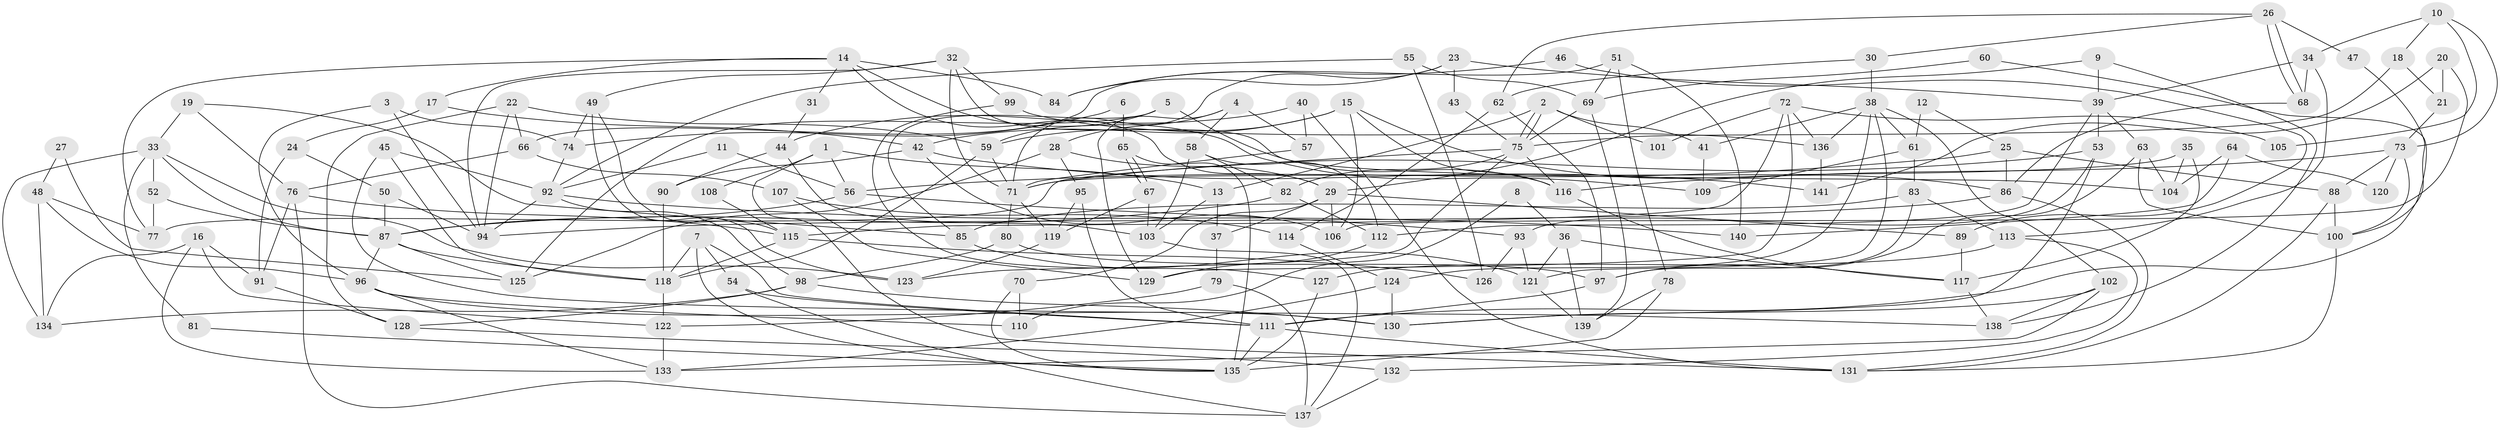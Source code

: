 // Generated by graph-tools (version 1.1) at 2025/26/03/09/25 03:26:17]
// undirected, 141 vertices, 282 edges
graph export_dot {
graph [start="1"]
  node [color=gray90,style=filled];
  1;
  2;
  3;
  4;
  5;
  6;
  7;
  8;
  9;
  10;
  11;
  12;
  13;
  14;
  15;
  16;
  17;
  18;
  19;
  20;
  21;
  22;
  23;
  24;
  25;
  26;
  27;
  28;
  29;
  30;
  31;
  32;
  33;
  34;
  35;
  36;
  37;
  38;
  39;
  40;
  41;
  42;
  43;
  44;
  45;
  46;
  47;
  48;
  49;
  50;
  51;
  52;
  53;
  54;
  55;
  56;
  57;
  58;
  59;
  60;
  61;
  62;
  63;
  64;
  65;
  66;
  67;
  68;
  69;
  70;
  71;
  72;
  73;
  74;
  75;
  76;
  77;
  78;
  79;
  80;
  81;
  82;
  83;
  84;
  85;
  86;
  87;
  88;
  89;
  90;
  91;
  92;
  93;
  94;
  95;
  96;
  97;
  98;
  99;
  100;
  101;
  102;
  103;
  104;
  105;
  106;
  107;
  108;
  109;
  110;
  111;
  112;
  113;
  114;
  115;
  116;
  117;
  118;
  119;
  120;
  121;
  122;
  123;
  124;
  125;
  126;
  127;
  128;
  129;
  130;
  131;
  132;
  133;
  134;
  135;
  136;
  137;
  138;
  139;
  140;
  141;
  1 -- 56;
  1 -- 131;
  1 -- 13;
  1 -- 108;
  2 -- 13;
  2 -- 75;
  2 -- 75;
  2 -- 41;
  2 -- 101;
  3 -- 94;
  3 -- 74;
  3 -- 96;
  4 -- 28;
  4 -- 58;
  4 -- 57;
  4 -- 129;
  5 -- 59;
  5 -- 85;
  5 -- 116;
  5 -- 125;
  6 -- 74;
  6 -- 65;
  7 -- 118;
  7 -- 111;
  7 -- 54;
  7 -- 135;
  8 -- 110;
  8 -- 36;
  9 -- 138;
  9 -- 39;
  9 -- 29;
  10 -- 18;
  10 -- 73;
  10 -- 34;
  10 -- 105;
  11 -- 92;
  11 -- 56;
  12 -- 25;
  12 -- 61;
  13 -- 37;
  13 -- 103;
  14 -- 77;
  14 -- 109;
  14 -- 17;
  14 -- 29;
  14 -- 31;
  14 -- 84;
  15 -- 106;
  15 -- 116;
  15 -- 42;
  15 -- 59;
  15 -- 86;
  16 -- 134;
  16 -- 122;
  16 -- 91;
  16 -- 133;
  17 -- 42;
  17 -- 24;
  18 -- 75;
  18 -- 21;
  19 -- 76;
  19 -- 33;
  19 -- 85;
  20 -- 141;
  20 -- 106;
  20 -- 21;
  21 -- 73;
  22 -- 59;
  22 -- 66;
  22 -- 94;
  22 -- 128;
  23 -- 39;
  23 -- 71;
  23 -- 43;
  23 -- 84;
  24 -- 91;
  24 -- 50;
  25 -- 86;
  25 -- 56;
  25 -- 88;
  26 -- 68;
  26 -- 68;
  26 -- 62;
  26 -- 30;
  26 -- 47;
  27 -- 48;
  27 -- 125;
  28 -- 29;
  28 -- 125;
  28 -- 95;
  29 -- 37;
  29 -- 70;
  29 -- 89;
  29 -- 106;
  30 -- 62;
  30 -- 38;
  31 -- 44;
  32 -- 94;
  32 -- 71;
  32 -- 49;
  32 -- 99;
  32 -- 104;
  33 -- 87;
  33 -- 123;
  33 -- 52;
  33 -- 81;
  33 -- 134;
  34 -- 68;
  34 -- 39;
  34 -- 113;
  35 -- 71;
  35 -- 104;
  35 -- 117;
  36 -- 117;
  36 -- 121;
  36 -- 139;
  37 -- 79;
  38 -- 124;
  38 -- 41;
  38 -- 61;
  38 -- 102;
  38 -- 121;
  38 -- 136;
  39 -- 53;
  39 -- 63;
  39 -- 112;
  40 -- 57;
  40 -- 131;
  40 -- 44;
  41 -- 109;
  42 -- 90;
  42 -- 106;
  42 -- 141;
  43 -- 75;
  44 -- 103;
  44 -- 90;
  45 -- 92;
  45 -- 138;
  45 -- 118;
  46 -- 89;
  46 -- 84;
  47 -- 100;
  48 -- 96;
  48 -- 77;
  48 -- 134;
  49 -- 123;
  49 -- 74;
  49 -- 115;
  50 -- 87;
  50 -- 94;
  51 -- 78;
  51 -- 69;
  51 -- 66;
  51 -- 140;
  52 -- 87;
  52 -- 77;
  53 -- 71;
  53 -- 130;
  53 -- 93;
  54 -- 111;
  54 -- 137;
  55 -- 126;
  55 -- 92;
  55 -- 69;
  56 -- 93;
  56 -- 87;
  57 -- 71;
  58 -- 103;
  58 -- 82;
  58 -- 112;
  59 -- 118;
  59 -- 71;
  60 -- 111;
  60 -- 69;
  61 -- 83;
  61 -- 109;
  62 -- 97;
  62 -- 114;
  63 -- 100;
  63 -- 97;
  63 -- 104;
  64 -- 140;
  64 -- 104;
  64 -- 120;
  65 -- 67;
  65 -- 67;
  65 -- 135;
  66 -- 76;
  66 -- 107;
  67 -- 103;
  67 -- 119;
  68 -- 86;
  69 -- 75;
  69 -- 139;
  70 -- 135;
  70 -- 110;
  71 -- 80;
  71 -- 119;
  72 -- 115;
  72 -- 129;
  72 -- 101;
  72 -- 105;
  72 -- 136;
  73 -- 100;
  73 -- 88;
  73 -- 116;
  73 -- 120;
  74 -- 92;
  75 -- 116;
  75 -- 77;
  75 -- 82;
  75 -- 123;
  76 -- 137;
  76 -- 115;
  76 -- 91;
  78 -- 139;
  78 -- 135;
  79 -- 137;
  79 -- 122;
  80 -- 97;
  80 -- 98;
  81 -- 135;
  82 -- 112;
  82 -- 87;
  83 -- 97;
  83 -- 85;
  83 -- 113;
  85 -- 121;
  86 -- 94;
  86 -- 131;
  87 -- 96;
  87 -- 118;
  87 -- 125;
  88 -- 131;
  88 -- 100;
  89 -- 117;
  90 -- 118;
  91 -- 128;
  92 -- 98;
  92 -- 94;
  92 -- 140;
  93 -- 121;
  93 -- 126;
  95 -- 119;
  95 -- 111;
  96 -- 130;
  96 -- 110;
  96 -- 133;
  97 -- 111;
  98 -- 128;
  98 -- 134;
  98 -- 130;
  99 -- 136;
  99 -- 127;
  100 -- 131;
  102 -- 133;
  102 -- 130;
  102 -- 138;
  103 -- 137;
  107 -- 129;
  107 -- 114;
  108 -- 115;
  111 -- 135;
  111 -- 131;
  112 -- 129;
  113 -- 127;
  113 -- 132;
  114 -- 124;
  115 -- 118;
  115 -- 126;
  116 -- 117;
  117 -- 138;
  118 -- 122;
  119 -- 123;
  121 -- 139;
  122 -- 133;
  124 -- 130;
  124 -- 133;
  127 -- 135;
  128 -- 132;
  132 -- 137;
  136 -- 141;
}
